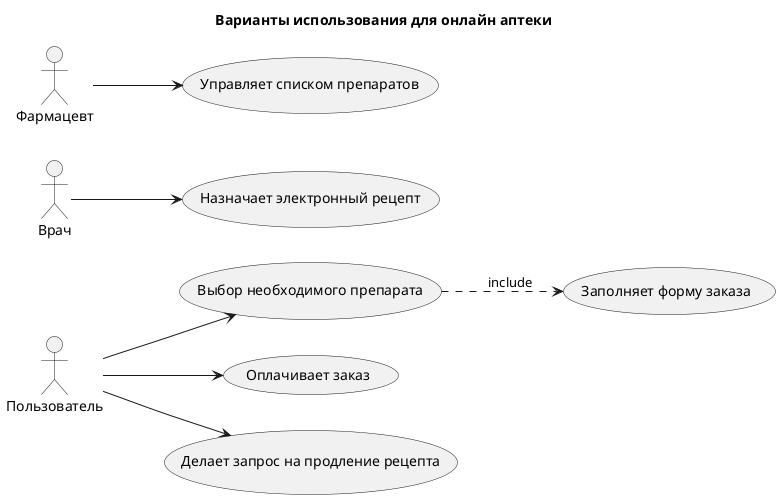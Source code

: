 @startuml
title Варианты использования для онлайн аптеки

left to right direction

actor "Пользователь" as User
actor "Врач" as Doctor
actor "Фармацевт" as Pharmacist

usecase "Выбор необходимого препарата" as ChooseMedicine
usecase "Заполняет форму заказа" as FillOutOrderForm
usecase "Оплачивает заказ" as PaymentOrder
usecase "Управляет списком препаратов" as ManagmentMedicineList
usecase "Назначает электронный рецепт" as PrescribePrescription
usecase "Делает запрос на продление рецепта" as RequestRenewalPrescription

User --> ChooseMedicine
ChooseMedicine ..> FillOutOrderForm : include

Pharmacist --> ManagmentMedicineList

User --> RequestRenewalPrescription

Doctor --> PrescribePrescription

User --> PaymentOrder






@enduml